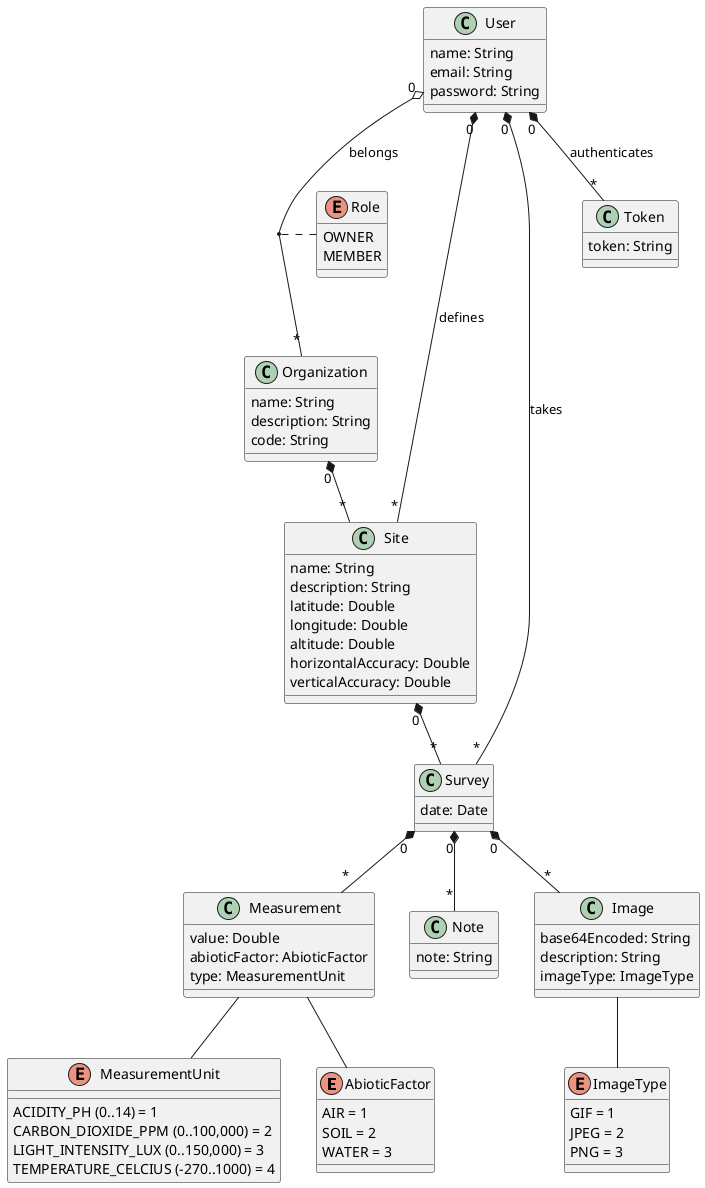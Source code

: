 @startuml

enum AbioticFactor {
  AIR = 1
  SOIL = 2
  WATER = 3
}

enum ImageType {
  GIF = 1
  JPEG = 2
  PNG = 3
}

enum MeasurementUnit {
  ACIDITY_PH (0..14) = 1
  CARBON_DIOXIDE_PPM (0..100,000) = 2
  LIGHT_INTENSITY_LUX (0..150,000) = 3
  TEMPERATURE_CELCIUS (-270..1000) = 4
}

class Measurement {
  value: Double
  abioticFactor: AbioticFactor
  type: MeasurementUnit
}

class Note {
  note: String
}

class Organization {
  name: String
  description: String
  code: String
}

class Image {
  base64Encoded: String
  description: String
  imageType: ImageType
}

enum Role {
  OWNER
  MEMBER
}

class Survey {
  date: Date 
}

class Site {
  name: String
  description: String
  latitude: Double
  longitude: Double
  altitude: Double
  horizontalAccuracy: Double
  verticalAccuracy: Double
}

class Token {
  token: String 
}

class User {
  name: String
  email: String
  password: String
}

Measurement -- AbioticFactor
Measurement -- MeasurementUnit

Image -- ImageType

User "0" o-- "*" Organization: belongs
(User, Organization) .. Role
User "0" *-- "*" Token: authenticates
User "0" *-- "*" Site: defines
User "0" *-- "*" Survey: takes

Organization "0" *-- "*" Site

Site "0" *-- "*" Survey

Survey "0" *-- "*" Note
Survey "0" *-- "*" Image
Survey "0" *-- "*" Measurement

@enduml